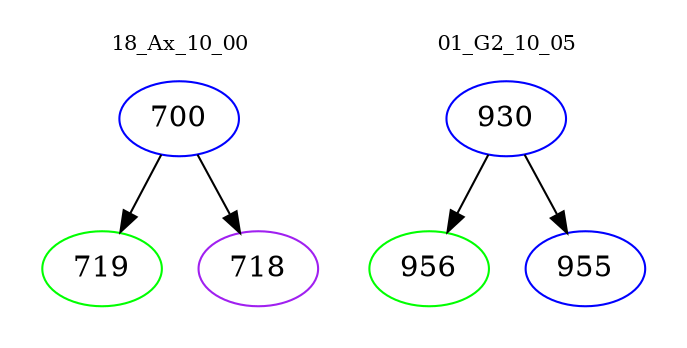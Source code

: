 digraph{
subgraph cluster_0 {
color = white
label = "18_Ax_10_00";
fontsize=10;
T0_700 [label="700", color="blue"]
T0_700 -> T0_719 [color="black"]
T0_719 [label="719", color="green"]
T0_700 -> T0_718 [color="black"]
T0_718 [label="718", color="purple"]
}
subgraph cluster_1 {
color = white
label = "01_G2_10_05";
fontsize=10;
T1_930 [label="930", color="blue"]
T1_930 -> T1_956 [color="black"]
T1_956 [label="956", color="green"]
T1_930 -> T1_955 [color="black"]
T1_955 [label="955", color="blue"]
}
}
